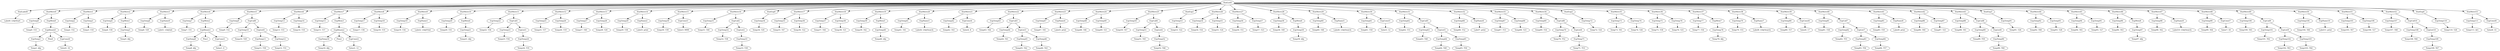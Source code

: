 digraph {
	ordering = out;
	StatMove53 -> ExpTemp111;
	StatMove53 -> ExpConst8;
	ExpTemp111 -> "Temp111: $rv";
	StatExp4 -> ExpTemp110;
	ExpList10 -> ExpTemp109;
	ExpCall10 -> ExpTemp108;
	ExpCall10 -> ExpList10;
	ExpTemp108 -> "Temp108: T66";
	StatMove52 -> ExpTemp107;
	StatMove52 -> ExpCall10;
	StatMove51 -> ExpTemp105;
	StatMove51 -> ExpTemp106;
	ExpName10 -> "Label11: print";
	ExpTemp102 -> "Temp102: T63";
	ExpTemp101 -> "Temp101: T62";
	StatMove49 -> ExpTemp100;
	StatMove49 -> ExpCall9;
	ExpTemp110 -> "Temp110: T28";
	ExpName9 -> "Label10: LS@Search";
	StatMove47 -> ExpTemp98;
	StatMove47 -> ExpName9;
	ExpName7 -> "Label8: LS@Search";
	ExpTemp98 -> "Temp98: T62";
	ExpTemp90 -> "Temp90: T60";
	ExpConst4 -> "Value4: 8";
	StatMove21 -> ExpTemp42;
	StatMove21 -> ExpConst4;
	ExpTemp42 -> "Temp42: T43";
	StatMove25 -> ExpTemp50;
	StatMove25 -> ExpCall4;
	StatMove28 -> ExpTemp58;
	StatMove28 -> ExpMem6;
	ExpTemp26 -> "Temp26: T19";
	ExpTemp39 -> "Temp39: T42";
	ExpConst5 -> "Value5: 12";
	StatMove18 -> ExpTemp37;
	StatMove18 -> ExpTemp38;
	StatMove37 -> ExpTemp77;
	StatMove37 -> ExpMem7;
	StatMove36 -> ExpTemp75;
	StatMove36 -> ExpTemp76;
	ExpTemp104 -> "Temp104: T66";
	ExpTemp91 -> "Temp91: T26";
	StatMove17 -> ExpTemp35;
	StatMove17 -> ExpTemp36;
	ExpTemp1 -> "Temp1: $fp";
	ExpList1 -> ExpTemp24;
	StatMove29 -> ExpTemp60;
	StatMove29 -> ExpName5;
	ExpTemp65 -> "Temp65: T50";
	ExpList2 -> ExpTemp33;
	ExpTemp49 -> "Temp49: T21";
	ExpTemp30 -> "Temp30: T39";
	ExpName2 -> "Label3: print";
	ExpTemp29 -> "Temp29: T38";
	StatMove13 -> ExpTemp27;
	StatMove13 -> ExpTemp28;
	ExpTemp89 -> "Temp89: T59";
	ExpTemp27 -> "Temp27: T40";
	ExpList4 -> ExpTemp52;
	ExpTemp25 -> "Temp25: T37";
	ExpTemp96 -> "Temp96: T63";
	ExpCall1 -> ExpTemp23;
	ExpCall1 -> ExpList1;
	ExpTemp44 -> "Temp44: T41";
	StatMove11 -> ExpTemp22;
	StatMove11 -> ExpCall1;
	ExpTemp47 -> "Temp47: T45";
	ExpMem4 -> ExpTemp21;
	StatMove10 -> ExpTemp20;
	StatMove10 -> ExpMem4;
	ExpTemp20 -> "Temp20: T35";
	StatMove5 -> ExpTemp9;
	StatMove5 -> ExpCall0;
	ExpTemp22 -> "Temp22: T36";
	StatMove27 -> ExpTemp56;
	StatMove27 -> ExpTemp57;
	ExpTemp36 -> "Temp36: T22";
	ExpMem0 -> ExpBinary0;
	ExpTemp15 -> "Temp15: T37";
	ExpTemp82 -> "Temp82: T55";
	ExpTemp4 -> "Temp4: T30";
	StatMove3 -> ExpTemp6;
	StatMove3 -> ExpName0;
	ExpCall2 -> ExpTemp32;
	ExpCall2 -> ExpList2;
	ExpConst2 -> "Value2: 12";
	ExpTemp11 -> "Temp11: T30";
	ExpCall9 -> ExpTemp101;
	ExpCall9 -> ExpList9;
	ExpTemp88 -> "Temp88: T61";
	StatMove12 -> ExpTemp25;
	StatMove12 -> ExpTemp26;
	ExpTemp23 -> "Temp23: T34";
	ExpConst3 -> "Value3: 9999";
	ExpTemp17 -> "Temp17: T36";
	StatMove7 -> ExpTemp15;
	StatMove7 -> ExpMem3;
	ExpTemp7 -> "Temp7: T31";
	StatMove20 -> ExpTemp41;
	StatMove20 -> ExpName3;
	StatMove16 -> ExpTemp31;
	StatMove16 -> ExpCall2;
	StatList0 -> StatLabel0;
	StatList0 -> StatMove0;
	StatList0 -> StatMove1;
	StatList0 -> StatMove2;
	StatList0 -> StatMove3;
	StatList0 -> StatMove4;
	StatList0 -> StatMove5;
	StatList0 -> StatMove6;
	StatList0 -> StatMove7;
	StatList0 -> StatMove8;
	StatList0 -> StatMove9;
	StatList0 -> StatMove10;
	StatList0 -> StatMove11;
	StatList0 -> StatMove12;
	StatList0 -> StatMove13;
	StatList0 -> StatMove14;
	StatList0 -> StatMove15;
	StatList0 -> StatMove16;
	StatList0 -> StatExp0;
	StatList0 -> StatMove17;
	StatList0 -> StatMove18;
	StatList0 -> StatMove19;
	StatList0 -> StatMove20;
	StatList0 -> StatMove21;
	StatList0 -> StatMove22;
	StatList0 -> StatMove23;
	StatList0 -> StatMove24;
	StatList0 -> StatMove25;
	StatList0 -> StatExp1;
	StatList0 -> StatMove26;
	StatList0 -> StatMove27;
	StatList0 -> StatMove28;
	StatList0 -> StatMove29;
	StatList0 -> StatMove30;
	StatList0 -> StatMove31;
	StatList0 -> StatMove32;
	StatList0 -> StatMove33;
	StatList0 -> StatMove34;
	StatList0 -> StatExp2;
	StatList0 -> StatMove35;
	StatList0 -> StatMove36;
	StatList0 -> StatMove37;
	StatList0 -> StatMove38;
	StatList0 -> StatMove39;
	StatList0 -> StatMove40;
	StatList0 -> StatMove41;
	StatList0 -> StatMove42;
	StatList0 -> StatMove43;
	StatList0 -> StatExp3;
	StatList0 -> StatMove44;
	StatList0 -> StatMove45;
	StatList0 -> StatMove46;
	StatList0 -> StatMove47;
	StatList0 -> StatMove48;
	StatList0 -> StatMove49;
	StatList0 -> StatMove50;
	StatList0 -> StatMove51;
	StatList0 -> StatMove52;
	StatList0 -> StatExp4;
	StatList0 -> StatMove53;
	ExpTemp34 -> "Temp34: T20";
	ExpTemp58 -> "Temp58: T49";
	ExpMem1 -> ExpTemp5;
	StatMove4 -> ExpTemp7;
	StatMove4 -> ExpMem2;
	StatMove9 -> ExpTemp19;
	StatMove9 -> ExpName1;
	ExpTemp48 -> "Temp48: T46";
	StatMove26 -> ExpTemp54;
	StatMove26 -> ExpTemp55;
	ExpTemp100 -> "Temp100: T65";
	ExpTemp33 -> "Temp33: T39";
	ExpMem2 -> ExpBinary1;
	ExpConst0 -> "Value0: 16";
	StatMove50 -> ExpTemp104;
	StatMove50 -> ExpName10;
	StatExp0 -> ExpTemp34;
	ExpTemp2 -> "Temp2: T32";
	ExpTemp51 -> "Temp51: T45";
	ExpTemp10 -> "Temp10: T29";
	ExpCall6 -> ExpTemp70;
	ExpCall6 -> ExpList6;
	ExpCall3 -> ExpTemp44;
	ExpCall3 -> ExpList3;
	ExpBinary1 -> ExpTemp8;
	ExpBinary1 -> Plus1;
	ExpBinary1 -> ExpConst1;
	StatMove31 -> ExpTemp62;
	StatMove31 -> ExpCall5;
	ExpTemp109 -> "Temp109: T67";
	ExpTemp18 -> "Temp18: T19";
	ExpTemp8 -> "Temp8: $fp";
	StatMove1 -> ExpTemp2;
	StatMove1 -> ExpTemp3;
	ExpConst1 -> "Value1: 4";
	ExpTemp45 -> "Temp45: T42";
	ExpName3 -> "Label4: LS@Search";
	ExpList6 -> ExpTemp71;
	ExpTemp12 -> "Temp12: T31";
	ExpTemp35 -> "Temp35: T47";
	StatMove23 -> ExpTemp47;
	StatMove23 -> ExpName4;
	StatMove14 -> ExpTemp29;
	StatMove14 -> ExpName2;
	ExpCall7 -> ExpTemp82;
	ExpCall7 -> ExpList7;
	ExpCall0 -> ExpTemp10;
	ExpCall0 -> ExpList0;
	ExpConst7 -> "Value7: 50";
	ExpTemp21 -> "Temp21: $fp";
	ExpTemp83 -> "Temp83: T56";
	ExpTemp9 -> "Temp9: T32";
	ExpList0 -> ExpTemp11;
	ExpList0 -> ExpTemp12;
	ExpTemp14 -> "Temp14: T18";
	ExpTemp76 -> "Temp76: T25";
	ExpTemp13 -> "Temp13: T33";
	ExpTemp16 -> "Temp16: $fp";
	StatMove6 -> ExpTemp13;
	StatMove6 -> ExpTemp14;
	ExpTemp3 -> "Temp3: T18";
	ExpTemp6 -> "Temp6: T29";
	ExpTemp94 -> "Temp94: T65";
	ExpTemp73 -> "Temp73: T61";
	ExpMem5 -> ExpTemp40;
	ExpTemp53 -> "Temp53: T22";
	ExpTemp19 -> "Temp19: T34";
	ExpBinary2 -> ExpTemp16;
	ExpBinary2 -> Plus2;
	ExpBinary2 -> ExpConst2;
	ExpMem3 -> ExpBinary2;
	StatMove0 -> ExpTemp0;
	StatMove0 -> ExpMem0;
	ExpName8 -> "Label9: print";
	StatMove2 -> ExpTemp4;
	StatMove2 -> ExpMem1;
	ExpTemp54 -> "Temp54: T54";
	ExpName1 -> "Label2: LS@Print";
	ExpList3 -> ExpTemp45;
	ExpList3 -> ExpTemp46;
	ExpMem7 -> ExpTemp78;
	ExpTemp46 -> "Temp46: T43";
	ExpTemp60 -> "Temp60: T48";
	ExpName4 -> "Label5: print";
	StatMove48 -> ExpTemp99;
	StatMove48 -> ExpConst7;
	StatMove24 -> ExpTemp48;
	StatMove24 -> ExpTemp49;
	ExpTemp50 -> "Temp50: T47";
	StatMove35 -> ExpTemp73;
	StatMove35 -> ExpTemp74;
	ExpTemp52 -> "Temp52: T46";
	ExpTemp85 -> "Temp85: T59";
	StatExp1 -> ExpTemp53;
	ExpList9 -> ExpTemp102;
	ExpList9 -> ExpTemp103;
	ExpTemp99 -> "Temp99: T64";
	ExpTemp55 -> "Temp55: T24";
	ExpCall4 -> ExpTemp51;
	ExpCall4 -> ExpList4;
	StatMove40 -> ExpTemp81;
	StatMove40 -> ExpCall7;
	ExpTemp56 -> "Temp56: T51";
	ExpTemp40 -> "Temp40: $fp";
	ExpTemp67 -> "Temp67: T53";
	ExpTemp5 -> "Temp5: $fp";
	ExpTemp57 -> "Temp57: T23";
	ExpMem6 -> ExpTemp59;
	StatMove15 -> ExpTemp30;
	StatMove15 -> ExpConst3;
	ExpTemp72 -> "Temp72: T24";
	ExpTemp106 -> "Temp106: T27";
	ExpName5 -> "Label6: LS@Search";
	StatMove19 -> ExpTemp39;
	StatMove19 -> ExpMem5;
	ExpTemp0 -> "Temp0: T33";
	ExpTemp61 -> "Temp61: T50";
	ExpConst8 -> "Value8: 55";
	StatExp3 -> ExpTemp91;
	StatMove30 -> ExpTemp61;
	StatMove30 -> ExpConst5;
	ExpTemp62 -> "Temp62: T51";
	ExpList7 -> ExpTemp83;
	ExpList7 -> ExpTemp84;
	ExpTemp63 -> "Temp63: T48";
	ExpTemp28 -> "Temp28: T20";
	StatMove8 -> ExpTemp17;
	StatMove8 -> ExpTemp18;
	ExpTemp97 -> "Temp97: $fp";
	ExpTemp107 -> "Temp107: T68";
	ExpCall5 -> ExpTemp63;
	ExpCall5 -> ExpList5;
	ExpTemp64 -> "Temp64: T49";
	ExpTemp103 -> "Temp103: T64";
	ExpTemp24 -> "Temp24: T35";
	ExpTemp31 -> "Temp31: T40";
	ExpList5 -> ExpTemp64;
	ExpList5 -> ExpTemp65;
	ExpTemp66 -> "Temp66: T52";
	ExpTemp80 -> "Temp80: T57";
	StatMove22 -> ExpTemp43;
	StatMove22 -> ExpCall3;
	StatMove32 -> ExpTemp66;
	StatMove32 -> ExpName6;
	ExpTemp38 -> "Temp38: T21";
	ExpName6 -> "Label7: print";
	StatMove33 -> ExpTemp67;
	StatMove33 -> ExpTemp68;
	StatMove46 -> ExpTemp96;
	StatMove46 -> ExpMem8;
	ExpTemp68 -> "Temp68: T23";
	ExpTemp37 -> "Temp37: T44";
	ExpTemp69 -> "Temp69: T54";
	ExpTemp59 -> "Temp59: $fp";
	StatMove34 -> ExpTemp69;
	StatMove34 -> ExpCall6;
	ExpTemp70 -> "Temp70: T52";
	ExpTemp71 -> "Temp71: T53";
	ExpTemp105 -> "Temp105: T67";
	StatMove41 -> ExpTemp85;
	StatMove41 -> ExpName8;
	StatExp2 -> ExpTemp72;
	ExpName0 -> "Label1: LS@Init";
	ExpTemp77 -> "Temp77: T56";
	ExpTemp43 -> "Temp43: T44";
	ExpTemp78 -> "Temp78: $fp";
	ExpBinary0 -> ExpTemp1;
	ExpBinary0 -> Plus0;
	ExpBinary0 -> ExpConst0;
	StatMove38 -> ExpTemp79;
	StatMove38 -> ExpName7;
	StatMove44 -> ExpTemp92;
	StatMove44 -> ExpTemp93;
	ExpTemp32 -> "Temp32: T38";
	ExpTemp87 -> "Temp87: T25";
	ExpConst6 -> "Value6: 17";
	ExpTemp81 -> "Temp81: T58";
	ExpTemp84 -> "Temp84: T57";
	ExpTemp79 -> "Temp79: T55";
	ExpTemp86 -> "Temp86: T60";
	StatMove42 -> ExpTemp86;
	StatMove42 -> ExpTemp87;
	StatMove43 -> ExpTemp88;
	StatMove43 -> ExpCall8;
	ExpCall8 -> ExpTemp89;
	ExpCall8 -> ExpList8;
	ExpTemp75 -> "Temp75: T58";
	ExpList8 -> ExpTemp90;
	ExpTemp92 -> "Temp92: T68";
	ExpTemp41 -> "Temp41: T41";
	StatMove39 -> ExpTemp80;
	StatMove39 -> ExpConst6;
	ExpTemp93 -> "Temp93: T28";
	ExpTemp74 -> "Temp74: T26";
	StatLabel0 -> "Label0: LS@Start";
	StatMove45 -> ExpTemp94;
	StatMove45 -> ExpTemp95;
	ExpTemp95 -> "Temp95: T27";
	ExpMem8 -> ExpTemp97;
}

